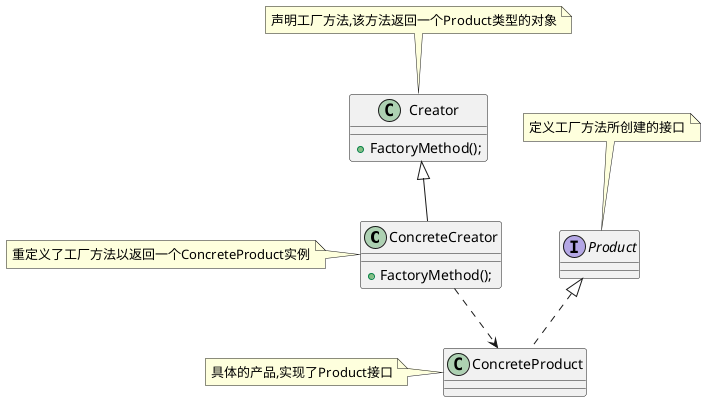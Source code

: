 @startuml
'https://plantuml.com/class-diagram

ConcreteCreator ..> ConcreteProduct

interface Product
class ConcreteProduct implements Product
class Creator{
+FactoryMethod();
}
class ConcreteCreator extends Creator{
+FactoryMethod();
}

note top of Product
定义工厂方法所创建的接口
end note

note top of Creator
声明工厂方法,该方法返回一个Product类型的对象
end note

note left of ConcreteProduct
具体的产品,实现了Product接口
end note

note left of ConcreteCreator
重定义了工厂方法以返回一个ConcreteProduct实例
end note

@enduml